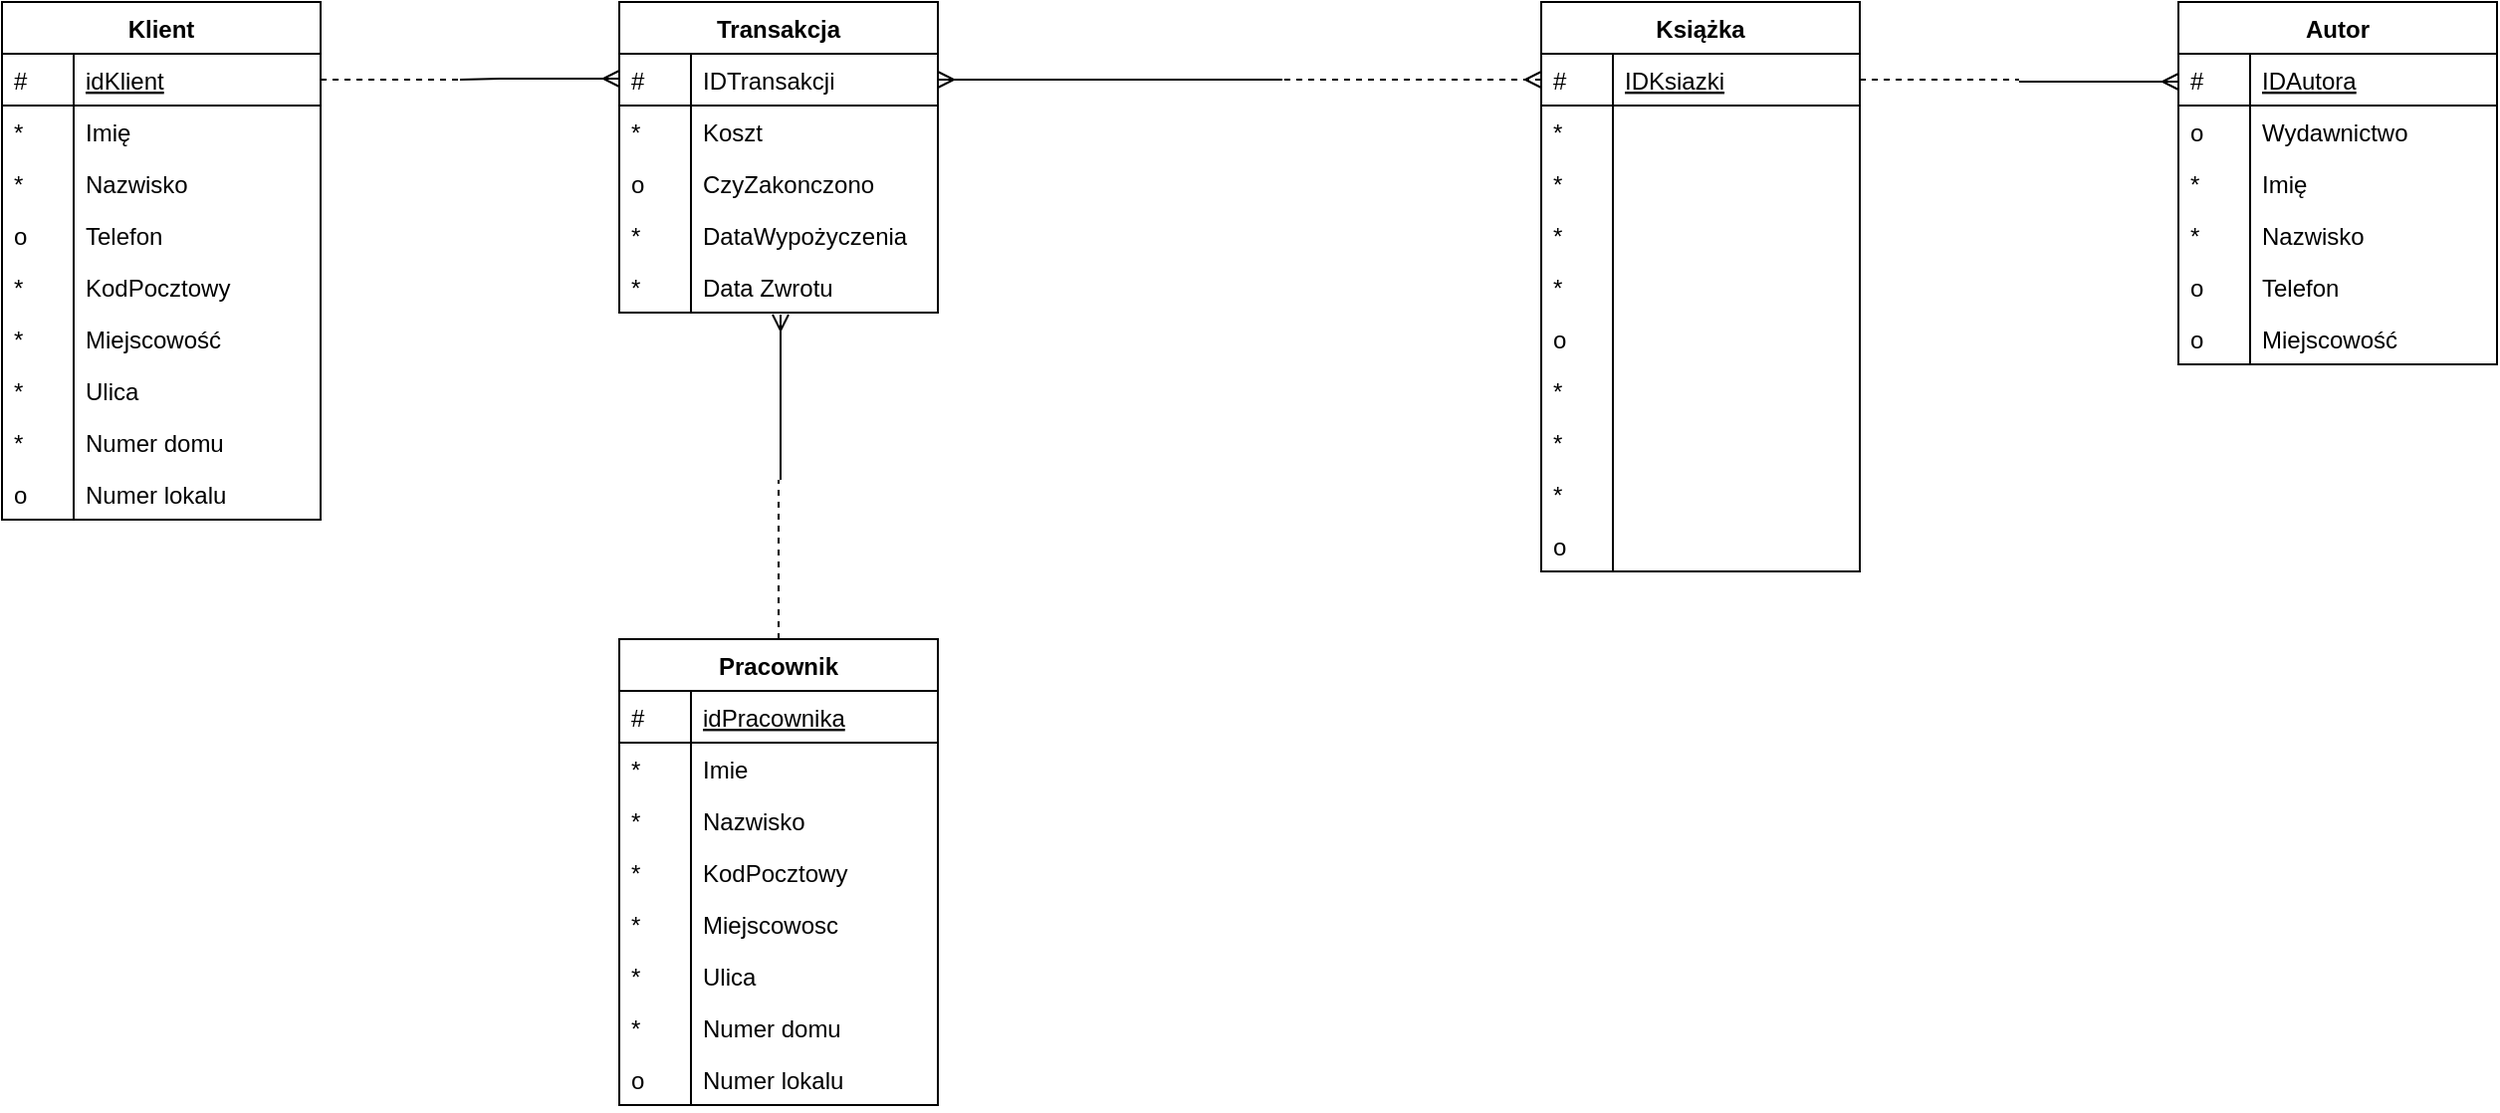<mxfile version="12.8.8" type="github">
  <diagram id="C5RBs43oDa-KdzZeNtuy" name="Page-1">
    <mxGraphModel dx="609" dy="768" grid="1" gridSize="10" guides="1" tooltips="1" connect="1" arrows="1" fold="1" page="1" pageScale="1" pageWidth="827" pageHeight="1169" math="0" shadow="0">
      <root>
        <mxCell id="WIyWlLk6GJQsqaUBKTNV-0" />
        <mxCell id="WIyWlLk6GJQsqaUBKTNV-1" parent="WIyWlLk6GJQsqaUBKTNV-0" />
        <mxCell id="8lfzlNklQH1xFzHcdUNi-162" value="Książka" style="swimlane;fontStyle=1;childLayout=stackLayout;horizontal=1;startSize=26;horizontalStack=0;resizeParent=1;resizeLast=0;collapsible=1;marginBottom=0;rounded=0;shadow=0;strokeWidth=1;" parent="WIyWlLk6GJQsqaUBKTNV-1" vertex="1">
          <mxGeometry x="930" y="130" width="160" height="286" as="geometry">
            <mxRectangle x="260" y="80" width="160" height="26" as="alternateBounds" />
          </mxGeometry>
        </mxCell>
        <mxCell id="8lfzlNklQH1xFzHcdUNi-163" value="IDKsiazki" style="shape=partialRectangle;top=0;left=0;right=0;bottom=1;align=left;verticalAlign=top;fillColor=none;spacingLeft=40;spacingRight=4;overflow=hidden;rotatable=0;points=[[0,0.5],[1,0.5]];portConstraint=eastwest;dropTarget=0;rounded=0;shadow=0;strokeWidth=1;fontStyle=4" parent="8lfzlNklQH1xFzHcdUNi-162" vertex="1">
          <mxGeometry y="26" width="160" height="26" as="geometry" />
        </mxCell>
        <mxCell id="8lfzlNklQH1xFzHcdUNi-164" value="#" style="shape=partialRectangle;top=0;left=0;bottom=0;fillColor=none;align=left;verticalAlign=top;spacingLeft=4;spacingRight=4;overflow=hidden;rotatable=0;points=[];portConstraint=eastwest;part=1;" parent="8lfzlNklQH1xFzHcdUNi-163" vertex="1" connectable="0">
          <mxGeometry width="36" height="26" as="geometry" />
        </mxCell>
        <mxCell id="8lfzlNklQH1xFzHcdUNi-167" value="" style="shape=partialRectangle;top=0;left=0;right=0;bottom=0;align=left;verticalAlign=top;fillColor=none;spacingLeft=40;spacingRight=4;overflow=hidden;rotatable=0;points=[[0,0.5],[1,0.5]];portConstraint=eastwest;dropTarget=0;rounded=0;shadow=0;strokeWidth=1;" parent="8lfzlNklQH1xFzHcdUNi-162" vertex="1">
          <mxGeometry y="52" width="160" height="26" as="geometry" />
        </mxCell>
        <mxCell id="8lfzlNklQH1xFzHcdUNi-168" value="*" style="shape=partialRectangle;top=0;left=0;bottom=0;fillColor=none;align=left;verticalAlign=top;spacingLeft=4;spacingRight=4;overflow=hidden;rotatable=0;points=[];portConstraint=eastwest;part=1;" parent="8lfzlNklQH1xFzHcdUNi-167" vertex="1" connectable="0">
          <mxGeometry width="36" height="26" as="geometry" />
        </mxCell>
        <mxCell id="8lfzlNklQH1xFzHcdUNi-169" value="" style="shape=partialRectangle;top=0;left=0;right=0;bottom=0;align=left;verticalAlign=top;fillColor=none;spacingLeft=40;spacingRight=4;overflow=hidden;rotatable=0;points=[[0,0.5],[1,0.5]];portConstraint=eastwest;dropTarget=0;rounded=0;shadow=0;strokeWidth=1;" parent="8lfzlNklQH1xFzHcdUNi-162" vertex="1">
          <mxGeometry y="78" width="160" height="26" as="geometry" />
        </mxCell>
        <mxCell id="8lfzlNklQH1xFzHcdUNi-170" value="*" style="shape=partialRectangle;top=0;left=0;bottom=0;fillColor=none;align=left;verticalAlign=top;spacingLeft=4;spacingRight=4;overflow=hidden;rotatable=0;points=[];portConstraint=eastwest;part=1;" parent="8lfzlNklQH1xFzHcdUNi-169" vertex="1" connectable="0">
          <mxGeometry width="36" height="26" as="geometry" />
        </mxCell>
        <mxCell id="8lfzlNklQH1xFzHcdUNi-171" value="" style="shape=partialRectangle;top=0;left=0;right=0;bottom=0;align=left;verticalAlign=top;fillColor=none;spacingLeft=40;spacingRight=4;overflow=hidden;rotatable=0;points=[[0,0.5],[1,0.5]];portConstraint=eastwest;dropTarget=0;rounded=0;shadow=0;strokeWidth=1;" parent="8lfzlNklQH1xFzHcdUNi-162" vertex="1">
          <mxGeometry y="104" width="160" height="26" as="geometry" />
        </mxCell>
        <mxCell id="8lfzlNklQH1xFzHcdUNi-172" value="*" style="shape=partialRectangle;top=0;left=0;bottom=0;fillColor=none;align=left;verticalAlign=top;spacingLeft=4;spacingRight=4;overflow=hidden;rotatable=0;points=[];portConstraint=eastwest;part=1;" parent="8lfzlNklQH1xFzHcdUNi-171" vertex="1" connectable="0">
          <mxGeometry width="36" height="26" as="geometry" />
        </mxCell>
        <mxCell id="8lfzlNklQH1xFzHcdUNi-173" value="" style="shape=partialRectangle;top=0;left=0;right=0;bottom=0;align=left;verticalAlign=top;fillColor=none;spacingLeft=40;spacingRight=4;overflow=hidden;rotatable=0;points=[[0,0.5],[1,0.5]];portConstraint=eastwest;dropTarget=0;rounded=0;shadow=0;strokeWidth=1;" parent="8lfzlNklQH1xFzHcdUNi-162" vertex="1">
          <mxGeometry y="130" width="160" height="26" as="geometry" />
        </mxCell>
        <mxCell id="8lfzlNklQH1xFzHcdUNi-174" value="*" style="shape=partialRectangle;top=0;left=0;bottom=0;fillColor=none;align=left;verticalAlign=top;spacingLeft=4;spacingRight=4;overflow=hidden;rotatable=0;points=[];portConstraint=eastwest;part=1;" parent="8lfzlNklQH1xFzHcdUNi-173" vertex="1" connectable="0">
          <mxGeometry width="36" height="26" as="geometry" />
        </mxCell>
        <mxCell id="8lfzlNklQH1xFzHcdUNi-175" value="" style="shape=partialRectangle;top=0;left=0;right=0;bottom=0;align=left;verticalAlign=top;fillColor=none;spacingLeft=40;spacingRight=4;overflow=hidden;rotatable=0;points=[[0,0.5],[1,0.5]];portConstraint=eastwest;dropTarget=0;rounded=0;shadow=0;strokeWidth=1;" parent="8lfzlNklQH1xFzHcdUNi-162" vertex="1">
          <mxGeometry y="156" width="160" height="26" as="geometry" />
        </mxCell>
        <mxCell id="8lfzlNklQH1xFzHcdUNi-176" value="o" style="shape=partialRectangle;top=0;left=0;bottom=0;fillColor=none;align=left;verticalAlign=top;spacingLeft=4;spacingRight=4;overflow=hidden;rotatable=0;points=[];portConstraint=eastwest;part=1;" parent="8lfzlNklQH1xFzHcdUNi-175" vertex="1" connectable="0">
          <mxGeometry width="36" height="26" as="geometry" />
        </mxCell>
        <mxCell id="8lfzlNklQH1xFzHcdUNi-177" value="" style="shape=partialRectangle;top=0;left=0;right=0;bottom=0;align=left;verticalAlign=top;fillColor=none;spacingLeft=40;spacingRight=4;overflow=hidden;rotatable=0;points=[[0,0.5],[1,0.5]];portConstraint=eastwest;dropTarget=0;rounded=0;shadow=0;strokeWidth=1;" parent="8lfzlNklQH1xFzHcdUNi-162" vertex="1">
          <mxGeometry y="182" width="160" height="26" as="geometry" />
        </mxCell>
        <mxCell id="8lfzlNklQH1xFzHcdUNi-178" value="*" style="shape=partialRectangle;top=0;left=0;bottom=0;fillColor=none;align=left;verticalAlign=top;spacingLeft=4;spacingRight=4;overflow=hidden;rotatable=0;points=[];portConstraint=eastwest;part=1;" parent="8lfzlNklQH1xFzHcdUNi-177" vertex="1" connectable="0">
          <mxGeometry width="36" height="26" as="geometry" />
        </mxCell>
        <mxCell id="8lfzlNklQH1xFzHcdUNi-179" value="" style="shape=partialRectangle;top=0;left=0;right=0;bottom=0;align=left;verticalAlign=top;fillColor=none;spacingLeft=40;spacingRight=4;overflow=hidden;rotatable=0;points=[[0,0.5],[1,0.5]];portConstraint=eastwest;dropTarget=0;rounded=0;shadow=0;strokeWidth=1;" parent="8lfzlNklQH1xFzHcdUNi-162" vertex="1">
          <mxGeometry y="208" width="160" height="26" as="geometry" />
        </mxCell>
        <mxCell id="8lfzlNklQH1xFzHcdUNi-180" value="*" style="shape=partialRectangle;top=0;left=0;bottom=0;fillColor=none;align=left;verticalAlign=top;spacingLeft=4;spacingRight=4;overflow=hidden;rotatable=0;points=[];portConstraint=eastwest;part=1;" parent="8lfzlNklQH1xFzHcdUNi-179" vertex="1" connectable="0">
          <mxGeometry width="36" height="26" as="geometry" />
        </mxCell>
        <mxCell id="8lfzlNklQH1xFzHcdUNi-181" value="" style="shape=partialRectangle;top=0;left=0;right=0;bottom=0;align=left;verticalAlign=top;fillColor=none;spacingLeft=40;spacingRight=4;overflow=hidden;rotatable=0;points=[[0,0.5],[1,0.5]];portConstraint=eastwest;dropTarget=0;rounded=0;shadow=0;strokeWidth=1;" parent="8lfzlNklQH1xFzHcdUNi-162" vertex="1">
          <mxGeometry y="234" width="160" height="26" as="geometry" />
        </mxCell>
        <mxCell id="8lfzlNklQH1xFzHcdUNi-182" value="*" style="shape=partialRectangle;top=0;left=0;bottom=0;fillColor=none;align=left;verticalAlign=top;spacingLeft=4;spacingRight=4;overflow=hidden;rotatable=0;points=[];portConstraint=eastwest;part=1;" parent="8lfzlNklQH1xFzHcdUNi-181" vertex="1" connectable="0">
          <mxGeometry width="36" height="26" as="geometry" />
        </mxCell>
        <mxCell id="8lfzlNklQH1xFzHcdUNi-183" value="" style="shape=partialRectangle;top=0;left=0;right=0;bottom=0;align=left;verticalAlign=top;fillColor=none;spacingLeft=40;spacingRight=4;overflow=hidden;rotatable=0;points=[[0,0.5],[1,0.5]];portConstraint=eastwest;dropTarget=0;rounded=0;shadow=0;strokeWidth=1;" parent="8lfzlNklQH1xFzHcdUNi-162" vertex="1">
          <mxGeometry y="260" width="160" height="26" as="geometry" />
        </mxCell>
        <mxCell id="8lfzlNklQH1xFzHcdUNi-184" value="o&#xa;" style="shape=partialRectangle;top=0;left=0;bottom=0;fillColor=none;align=left;verticalAlign=top;spacingLeft=4;spacingRight=4;overflow=hidden;rotatable=0;points=[];portConstraint=eastwest;part=1;" parent="8lfzlNklQH1xFzHcdUNi-183" vertex="1" connectable="0">
          <mxGeometry width="36" height="26" as="geometry" />
        </mxCell>
        <mxCell id="8lfzlNklQH1xFzHcdUNi-203" style="edgeStyle=orthogonalEdgeStyle;rounded=0;orthogonalLoop=1;jettySize=auto;html=1;exitX=0;exitY=0.5;exitDx=0;exitDy=0;startArrow=ERmany;startFill=0;endArrow=none;endFill=0;dashed=1;" parent="WIyWlLk6GJQsqaUBKTNV-1" source="8lfzlNklQH1xFzHcdUNi-163" edge="1">
          <mxGeometry relative="1" as="geometry">
            <mxPoint x="800" y="169" as="targetPoint" />
          </mxGeometry>
        </mxCell>
        <mxCell id="8lfzlNklQH1xFzHcdUNi-206" value="Autor" style="swimlane;fontStyle=1;childLayout=stackLayout;horizontal=1;startSize=26;horizontalStack=0;resizeParent=1;resizeLast=0;collapsible=1;marginBottom=0;rounded=0;shadow=0;strokeWidth=1;" parent="WIyWlLk6GJQsqaUBKTNV-1" vertex="1">
          <mxGeometry x="1250" y="130" width="160" height="182" as="geometry">
            <mxRectangle x="20" y="80" width="160" height="26" as="alternateBounds" />
          </mxGeometry>
        </mxCell>
        <mxCell id="8lfzlNklQH1xFzHcdUNi-207" value="IDAutora" style="shape=partialRectangle;top=0;left=0;right=0;bottom=1;align=left;verticalAlign=top;fillColor=none;spacingLeft=40;spacingRight=4;overflow=hidden;rotatable=0;points=[[0,0.5],[1,0.5]];portConstraint=eastwest;dropTarget=0;rounded=0;shadow=0;strokeWidth=1;fontStyle=4" parent="8lfzlNklQH1xFzHcdUNi-206" vertex="1">
          <mxGeometry y="26" width="160" height="26" as="geometry" />
        </mxCell>
        <mxCell id="8lfzlNklQH1xFzHcdUNi-208" value="#" style="shape=partialRectangle;top=0;left=0;bottom=0;fillColor=none;align=left;verticalAlign=top;spacingLeft=4;spacingRight=4;overflow=hidden;rotatable=0;points=[];portConstraint=eastwest;part=1;" parent="8lfzlNklQH1xFzHcdUNi-207" vertex="1" connectable="0">
          <mxGeometry width="36" height="26" as="geometry" />
        </mxCell>
        <mxCell id="8lfzlNklQH1xFzHcdUNi-227" value="Wydawnictwo" style="shape=partialRectangle;top=0;left=0;right=0;bottom=0;align=left;verticalAlign=top;fillColor=none;spacingLeft=40;spacingRight=4;overflow=hidden;rotatable=0;points=[[0,0.5],[1,0.5]];portConstraint=eastwest;dropTarget=0;rounded=0;shadow=0;strokeWidth=1;" parent="8lfzlNklQH1xFzHcdUNi-206" vertex="1">
          <mxGeometry y="52" width="160" height="26" as="geometry" />
        </mxCell>
        <mxCell id="8lfzlNklQH1xFzHcdUNi-228" value="o" style="shape=partialRectangle;top=0;left=0;bottom=0;fillColor=none;align=left;verticalAlign=top;spacingLeft=4;spacingRight=4;overflow=hidden;rotatable=0;points=[];portConstraint=eastwest;part=1;" parent="8lfzlNklQH1xFzHcdUNi-227" vertex="1" connectable="0">
          <mxGeometry width="36" height="26" as="geometry" />
        </mxCell>
        <mxCell id="8lfzlNklQH1xFzHcdUNi-232" value="Imię&#xa;" style="shape=partialRectangle;top=0;left=0;right=0;bottom=0;align=left;verticalAlign=top;fillColor=none;spacingLeft=40;spacingRight=4;overflow=hidden;rotatable=0;points=[[0,0.5],[1,0.5]];portConstraint=eastwest;dropTarget=0;rounded=0;shadow=0;strokeWidth=1;" parent="8lfzlNklQH1xFzHcdUNi-206" vertex="1">
          <mxGeometry y="78" width="160" height="26" as="geometry" />
        </mxCell>
        <mxCell id="8lfzlNklQH1xFzHcdUNi-233" value="*" style="shape=partialRectangle;top=0;left=0;bottom=0;fillColor=none;align=left;verticalAlign=top;spacingLeft=4;spacingRight=4;overflow=hidden;rotatable=0;points=[];portConstraint=eastwest;part=1;" parent="8lfzlNklQH1xFzHcdUNi-232" vertex="1" connectable="0">
          <mxGeometry width="36" height="26" as="geometry" />
        </mxCell>
        <mxCell id="8lfzlNklQH1xFzHcdUNi-211" value="Nazwisko" style="shape=partialRectangle;top=0;left=0;right=0;bottom=0;align=left;verticalAlign=top;fillColor=none;spacingLeft=40;spacingRight=4;overflow=hidden;rotatable=0;points=[[0,0.5],[1,0.5]];portConstraint=eastwest;dropTarget=0;rounded=0;shadow=0;strokeWidth=1;" parent="8lfzlNklQH1xFzHcdUNi-206" vertex="1">
          <mxGeometry y="104" width="160" height="26" as="geometry" />
        </mxCell>
        <mxCell id="8lfzlNklQH1xFzHcdUNi-212" value="*" style="shape=partialRectangle;top=0;left=0;bottom=0;fillColor=none;align=left;verticalAlign=top;spacingLeft=4;spacingRight=4;overflow=hidden;rotatable=0;points=[];portConstraint=eastwest;part=1;" parent="8lfzlNklQH1xFzHcdUNi-211" vertex="1" connectable="0">
          <mxGeometry width="36" height="26" as="geometry" />
        </mxCell>
        <mxCell id="8lfzlNklQH1xFzHcdUNi-213" value="Telefon" style="shape=partialRectangle;top=0;left=0;right=0;bottom=0;align=left;verticalAlign=top;fillColor=none;spacingLeft=40;spacingRight=4;overflow=hidden;rotatable=0;points=[[0,0.5],[1,0.5]];portConstraint=eastwest;dropTarget=0;rounded=0;shadow=0;strokeWidth=1;" parent="8lfzlNklQH1xFzHcdUNi-206" vertex="1">
          <mxGeometry y="130" width="160" height="26" as="geometry" />
        </mxCell>
        <mxCell id="8lfzlNklQH1xFzHcdUNi-214" value="o" style="shape=partialRectangle;top=0;left=0;bottom=0;fillColor=none;align=left;verticalAlign=top;spacingLeft=4;spacingRight=4;overflow=hidden;rotatable=0;points=[];portConstraint=eastwest;part=1;" parent="8lfzlNklQH1xFzHcdUNi-213" vertex="1" connectable="0">
          <mxGeometry width="36" height="26" as="geometry" />
        </mxCell>
        <mxCell id="8lfzlNklQH1xFzHcdUNi-217" value="Miejscowość" style="shape=partialRectangle;top=0;left=0;right=0;bottom=0;align=left;verticalAlign=top;fillColor=none;spacingLeft=40;spacingRight=4;overflow=hidden;rotatable=0;points=[[0,0.5],[1,0.5]];portConstraint=eastwest;dropTarget=0;rounded=0;shadow=0;strokeWidth=1;" parent="8lfzlNklQH1xFzHcdUNi-206" vertex="1">
          <mxGeometry y="156" width="160" height="26" as="geometry" />
        </mxCell>
        <mxCell id="8lfzlNklQH1xFzHcdUNi-218" value="o" style="shape=partialRectangle;top=0;left=0;bottom=0;fillColor=none;align=left;verticalAlign=top;spacingLeft=4;spacingRight=4;overflow=hidden;rotatable=0;points=[];portConstraint=eastwest;part=1;" parent="8lfzlNklQH1xFzHcdUNi-217" vertex="1" connectable="0">
          <mxGeometry width="36" height="26" as="geometry" />
        </mxCell>
        <mxCell id="8lfzlNklQH1xFzHcdUNi-229" value="" style="group" parent="WIyWlLk6GJQsqaUBKTNV-1" vertex="1" connectable="0">
          <mxGeometry x="1170" y="169" height="26" as="geometry" />
        </mxCell>
        <mxCell id="8lfzlNklQH1xFzHcdUNi-231" value="" style="group" parent="8lfzlNklQH1xFzHcdUNi-229" vertex="1" connectable="0">
          <mxGeometry height="26" as="geometry" />
        </mxCell>
        <mxCell id="8lfzlNklQH1xFzHcdUNi-200" style="edgeStyle=orthogonalEdgeStyle;rounded=0;orthogonalLoop=1;jettySize=auto;html=1;endArrow=ERmany;endFill=0;" parent="8lfzlNklQH1xFzHcdUNi-231" edge="1">
          <mxGeometry relative="1" as="geometry">
            <mxPoint y="1" as="sourcePoint" />
            <mxPoint x="80" y="1" as="targetPoint" />
            <Array as="points">
              <mxPoint x="80" y="1" />
            </Array>
          </mxGeometry>
        </mxCell>
        <mxCell id="8lfzlNklQH1xFzHcdUNi-202" style="edgeStyle=orthogonalEdgeStyle;rounded=0;orthogonalLoop=1;jettySize=auto;html=1;exitX=1;exitY=0.5;exitDx=0;exitDy=0;startArrow=none;startFill=0;endArrow=none;endFill=0;dashed=1;" parent="8lfzlNklQH1xFzHcdUNi-231" source="8lfzlNklQH1xFzHcdUNi-163" edge="1">
          <mxGeometry relative="1" as="geometry">
            <mxPoint as="targetPoint" />
          </mxGeometry>
        </mxCell>
        <mxCell id="BvbqnrCxeSnanP6W3uCe-31" style="edgeStyle=orthogonalEdgeStyle;rounded=0;orthogonalLoop=1;jettySize=auto;html=1;exitX=0.5;exitY=0;exitDx=0;exitDy=0;dashed=1;startArrow=none;startFill=0;endArrow=none;endFill=0;" parent="WIyWlLk6GJQsqaUBKTNV-1" source="BvbqnrCxeSnanP6W3uCe-35" edge="1">
          <mxGeometry relative="1" as="geometry">
            <mxPoint x="547" y="370" as="targetPoint" />
            <Array as="points">
              <mxPoint x="547" y="440" />
              <mxPoint x="547" y="440" />
            </Array>
          </mxGeometry>
        </mxCell>
        <mxCell id="BvbqnrCxeSnanP6W3uCe-32" style="edgeStyle=orthogonalEdgeStyle;rounded=0;orthogonalLoop=1;jettySize=auto;html=1;startArrow=none;startFill=0;endArrow=ERmany;endFill=0;entryX=1;entryY=0.5;entryDx=0;entryDy=0;" parent="WIyWlLk6GJQsqaUBKTNV-1" edge="1">
          <mxGeometry relative="1" as="geometry">
            <mxPoint x="627" y="169" as="targetPoint" />
            <mxPoint x="800" y="169" as="sourcePoint" />
          </mxGeometry>
        </mxCell>
        <mxCell id="BvbqnrCxeSnanP6W3uCe-33" style="edgeStyle=orthogonalEdgeStyle;rounded=0;orthogonalLoop=1;jettySize=auto;html=1;exitX=1;exitY=0.5;exitDx=0;exitDy=0;startArrow=none;startFill=0;endArrow=none;endFill=0;dashed=1;" parent="WIyWlLk6GJQsqaUBKTNV-1" source="BvbqnrCxeSnanP6W3uCe-1" edge="1">
          <mxGeometry relative="1" as="geometry">
            <mxPoint x="387" y="169" as="targetPoint" />
          </mxGeometry>
        </mxCell>
        <mxCell id="BvbqnrCxeSnanP6W3uCe-34" value="" style="endArrow=ERmany;html=1;rounded=0;endFill=0;edgeStyle=elbowEdgeStyle;elbow=vertical;" parent="WIyWlLk6GJQsqaUBKTNV-1" edge="1">
          <mxGeometry relative="1" as="geometry">
            <mxPoint x="548" y="370" as="sourcePoint" />
            <mxPoint x="548" y="287" as="targetPoint" />
            <Array as="points">
              <mxPoint x="548" y="350" />
            </Array>
          </mxGeometry>
        </mxCell>
        <mxCell id="BvbqnrCxeSnanP6W3uCe-0" value="Klient" style="swimlane;fontStyle=1;childLayout=stackLayout;horizontal=1;startSize=26;horizontalStack=0;resizeParent=1;resizeLast=0;collapsible=1;marginBottom=0;rounded=0;shadow=0;strokeWidth=1;" parent="WIyWlLk6GJQsqaUBKTNV-1" vertex="1">
          <mxGeometry x="157" y="130" width="160" height="260" as="geometry">
            <mxRectangle x="20" y="80" width="160" height="26" as="alternateBounds" />
          </mxGeometry>
        </mxCell>
        <mxCell id="BvbqnrCxeSnanP6W3uCe-1" value="idKlient" style="shape=partialRectangle;top=0;left=0;right=0;bottom=1;align=left;verticalAlign=top;fillColor=none;spacingLeft=40;spacingRight=4;overflow=hidden;rotatable=0;points=[[0,0.5],[1,0.5]];portConstraint=eastwest;dropTarget=0;rounded=0;shadow=0;strokeWidth=1;fontStyle=4" parent="BvbqnrCxeSnanP6W3uCe-0" vertex="1">
          <mxGeometry y="26" width="160" height="26" as="geometry" />
        </mxCell>
        <mxCell id="BvbqnrCxeSnanP6W3uCe-2" value="#" style="shape=partialRectangle;top=0;left=0;bottom=0;fillColor=none;align=left;verticalAlign=top;spacingLeft=4;spacingRight=4;overflow=hidden;rotatable=0;points=[];portConstraint=eastwest;part=1;" parent="BvbqnrCxeSnanP6W3uCe-1" vertex="1" connectable="0">
          <mxGeometry width="36" height="26" as="geometry" />
        </mxCell>
        <mxCell id="BvbqnrCxeSnanP6W3uCe-3" value="Imię&#xa;" style="shape=partialRectangle;top=0;left=0;right=0;bottom=0;align=left;verticalAlign=top;fillColor=none;spacingLeft=40;spacingRight=4;overflow=hidden;rotatable=0;points=[[0,0.5],[1,0.5]];portConstraint=eastwest;dropTarget=0;rounded=0;shadow=0;strokeWidth=1;" parent="BvbqnrCxeSnanP6W3uCe-0" vertex="1">
          <mxGeometry y="52" width="160" height="26" as="geometry" />
        </mxCell>
        <mxCell id="BvbqnrCxeSnanP6W3uCe-4" value="*" style="shape=partialRectangle;top=0;left=0;bottom=0;fillColor=none;align=left;verticalAlign=top;spacingLeft=4;spacingRight=4;overflow=hidden;rotatable=0;points=[];portConstraint=eastwest;part=1;" parent="BvbqnrCxeSnanP6W3uCe-3" vertex="1" connectable="0">
          <mxGeometry width="36" height="26" as="geometry" />
        </mxCell>
        <mxCell id="BvbqnrCxeSnanP6W3uCe-5" value="Nazwisko" style="shape=partialRectangle;top=0;left=0;right=0;bottom=0;align=left;verticalAlign=top;fillColor=none;spacingLeft=40;spacingRight=4;overflow=hidden;rotatable=0;points=[[0,0.5],[1,0.5]];portConstraint=eastwest;dropTarget=0;rounded=0;shadow=0;strokeWidth=1;" parent="BvbqnrCxeSnanP6W3uCe-0" vertex="1">
          <mxGeometry y="78" width="160" height="26" as="geometry" />
        </mxCell>
        <mxCell id="BvbqnrCxeSnanP6W3uCe-6" value="*" style="shape=partialRectangle;top=0;left=0;bottom=0;fillColor=none;align=left;verticalAlign=top;spacingLeft=4;spacingRight=4;overflow=hidden;rotatable=0;points=[];portConstraint=eastwest;part=1;" parent="BvbqnrCxeSnanP6W3uCe-5" vertex="1" connectable="0">
          <mxGeometry width="36" height="26" as="geometry" />
        </mxCell>
        <mxCell id="BvbqnrCxeSnanP6W3uCe-7" value="Telefon" style="shape=partialRectangle;top=0;left=0;right=0;bottom=0;align=left;verticalAlign=top;fillColor=none;spacingLeft=40;spacingRight=4;overflow=hidden;rotatable=0;points=[[0,0.5],[1,0.5]];portConstraint=eastwest;dropTarget=0;rounded=0;shadow=0;strokeWidth=1;" parent="BvbqnrCxeSnanP6W3uCe-0" vertex="1">
          <mxGeometry y="104" width="160" height="26" as="geometry" />
        </mxCell>
        <mxCell id="BvbqnrCxeSnanP6W3uCe-8" value="o" style="shape=partialRectangle;top=0;left=0;bottom=0;fillColor=none;align=left;verticalAlign=top;spacingLeft=4;spacingRight=4;overflow=hidden;rotatable=0;points=[];portConstraint=eastwest;part=1;" parent="BvbqnrCxeSnanP6W3uCe-7" vertex="1" connectable="0">
          <mxGeometry width="36" height="26" as="geometry" />
        </mxCell>
        <mxCell id="BvbqnrCxeSnanP6W3uCe-9" value="KodPocztowy" style="shape=partialRectangle;top=0;left=0;right=0;bottom=0;align=left;verticalAlign=top;fillColor=none;spacingLeft=40;spacingRight=4;overflow=hidden;rotatable=0;points=[[0,0.5],[1,0.5]];portConstraint=eastwest;dropTarget=0;rounded=0;shadow=0;strokeWidth=1;" parent="BvbqnrCxeSnanP6W3uCe-0" vertex="1">
          <mxGeometry y="130" width="160" height="26" as="geometry" />
        </mxCell>
        <mxCell id="BvbqnrCxeSnanP6W3uCe-10" value="*" style="shape=partialRectangle;top=0;left=0;bottom=0;fillColor=none;align=left;verticalAlign=top;spacingLeft=4;spacingRight=4;overflow=hidden;rotatable=0;points=[];portConstraint=eastwest;part=1;" parent="BvbqnrCxeSnanP6W3uCe-9" vertex="1" connectable="0">
          <mxGeometry width="36" height="26" as="geometry" />
        </mxCell>
        <mxCell id="BvbqnrCxeSnanP6W3uCe-11" value="Miejscowość" style="shape=partialRectangle;top=0;left=0;right=0;bottom=0;align=left;verticalAlign=top;fillColor=none;spacingLeft=40;spacingRight=4;overflow=hidden;rotatable=0;points=[[0,0.5],[1,0.5]];portConstraint=eastwest;dropTarget=0;rounded=0;shadow=0;strokeWidth=1;" parent="BvbqnrCxeSnanP6W3uCe-0" vertex="1">
          <mxGeometry y="156" width="160" height="26" as="geometry" />
        </mxCell>
        <mxCell id="BvbqnrCxeSnanP6W3uCe-12" value="*" style="shape=partialRectangle;top=0;left=0;bottom=0;fillColor=none;align=left;verticalAlign=top;spacingLeft=4;spacingRight=4;overflow=hidden;rotatable=0;points=[];portConstraint=eastwest;part=1;" parent="BvbqnrCxeSnanP6W3uCe-11" vertex="1" connectable="0">
          <mxGeometry width="36" height="26" as="geometry" />
        </mxCell>
        <mxCell id="BvbqnrCxeSnanP6W3uCe-13" value="Ulica" style="shape=partialRectangle;top=0;left=0;right=0;bottom=0;align=left;verticalAlign=top;fillColor=none;spacingLeft=40;spacingRight=4;overflow=hidden;rotatable=0;points=[[0,0.5],[1,0.5]];portConstraint=eastwest;dropTarget=0;rounded=0;shadow=0;strokeWidth=1;" parent="BvbqnrCxeSnanP6W3uCe-0" vertex="1">
          <mxGeometry y="182" width="160" height="26" as="geometry" />
        </mxCell>
        <mxCell id="BvbqnrCxeSnanP6W3uCe-14" value="*" style="shape=partialRectangle;top=0;left=0;bottom=0;fillColor=none;align=left;verticalAlign=top;spacingLeft=4;spacingRight=4;overflow=hidden;rotatable=0;points=[];portConstraint=eastwest;part=1;" parent="BvbqnrCxeSnanP6W3uCe-13" vertex="1" connectable="0">
          <mxGeometry width="36" height="26" as="geometry" />
        </mxCell>
        <mxCell id="BvbqnrCxeSnanP6W3uCe-15" value="Numer domu" style="shape=partialRectangle;top=0;left=0;right=0;bottom=0;align=left;verticalAlign=top;fillColor=none;spacingLeft=40;spacingRight=4;overflow=hidden;rotatable=0;points=[[0,0.5],[1,0.5]];portConstraint=eastwest;dropTarget=0;rounded=0;shadow=0;strokeWidth=1;" parent="BvbqnrCxeSnanP6W3uCe-0" vertex="1">
          <mxGeometry y="208" width="160" height="26" as="geometry" />
        </mxCell>
        <mxCell id="BvbqnrCxeSnanP6W3uCe-16" value="*" style="shape=partialRectangle;top=0;left=0;bottom=0;fillColor=none;align=left;verticalAlign=top;spacingLeft=4;spacingRight=4;overflow=hidden;rotatable=0;points=[];portConstraint=eastwest;part=1;" parent="BvbqnrCxeSnanP6W3uCe-15" vertex="1" connectable="0">
          <mxGeometry width="36" height="26" as="geometry" />
        </mxCell>
        <mxCell id="BvbqnrCxeSnanP6W3uCe-17" value="Numer lokalu" style="shape=partialRectangle;top=0;left=0;right=0;bottom=0;align=left;verticalAlign=top;fillColor=none;spacingLeft=40;spacingRight=4;overflow=hidden;rotatable=0;points=[[0,0.5],[1,0.5]];portConstraint=eastwest;dropTarget=0;rounded=0;shadow=0;strokeWidth=1;" parent="BvbqnrCxeSnanP6W3uCe-0" vertex="1">
          <mxGeometry y="234" width="160" height="26" as="geometry" />
        </mxCell>
        <mxCell id="BvbqnrCxeSnanP6W3uCe-18" value="o" style="shape=partialRectangle;top=0;left=0;bottom=0;fillColor=none;align=left;verticalAlign=top;spacingLeft=4;spacingRight=4;overflow=hidden;rotatable=0;points=[];portConstraint=eastwest;part=1;" parent="BvbqnrCxeSnanP6W3uCe-17" vertex="1" connectable="0">
          <mxGeometry width="36" height="26" as="geometry" />
        </mxCell>
        <mxCell id="BvbqnrCxeSnanP6W3uCe-19" value="Transakcja" style="swimlane;fontStyle=1;childLayout=stackLayout;horizontal=1;startSize=26;horizontalStack=0;resizeParent=1;resizeLast=0;collapsible=1;marginBottom=0;rounded=0;shadow=0;strokeWidth=1;" parent="WIyWlLk6GJQsqaUBKTNV-1" vertex="1">
          <mxGeometry x="467" y="130" width="160" height="156" as="geometry">
            <mxRectangle x="260" y="80" width="160" height="26" as="alternateBounds" />
          </mxGeometry>
        </mxCell>
        <mxCell id="BvbqnrCxeSnanP6W3uCe-20" style="edgeStyle=orthogonalEdgeStyle;rounded=0;orthogonalLoop=1;jettySize=auto;html=1;exitX=0;exitY=0.5;exitDx=0;exitDy=0;endArrow=none;endFill=0;startArrow=ERmany;startFill=0;" parent="BvbqnrCxeSnanP6W3uCe-19" edge="1">
          <mxGeometry relative="1" as="geometry">
            <mxPoint x="-80" y="39" as="targetPoint" />
            <mxPoint y="38.5" as="sourcePoint" />
            <Array as="points">
              <mxPoint x="-60" y="39" />
              <mxPoint x="-60" y="39" />
            </Array>
          </mxGeometry>
        </mxCell>
        <mxCell id="BvbqnrCxeSnanP6W3uCe-21" value="IDTransakcji" style="shape=partialRectangle;top=0;left=0;right=0;bottom=1;align=left;verticalAlign=top;fillColor=none;spacingLeft=40;spacingRight=4;overflow=hidden;rotatable=0;points=[[0,0.5],[1,0.5]];portConstraint=eastwest;dropTarget=0;rounded=0;shadow=0;strokeWidth=1;" parent="BvbqnrCxeSnanP6W3uCe-19" vertex="1">
          <mxGeometry y="26" width="160" height="26" as="geometry" />
        </mxCell>
        <mxCell id="BvbqnrCxeSnanP6W3uCe-22" value="#" style="shape=partialRectangle;top=0;left=0;bottom=0;fillColor=none;align=left;verticalAlign=top;spacingLeft=4;spacingRight=4;overflow=hidden;rotatable=0;points=[];portConstraint=eastwest;part=1;" parent="BvbqnrCxeSnanP6W3uCe-21" vertex="1" connectable="0">
          <mxGeometry width="36" height="26" as="geometry" />
        </mxCell>
        <mxCell id="BvbqnrCxeSnanP6W3uCe-23" value="Koszt" style="shape=partialRectangle;top=0;left=0;right=0;bottom=0;align=left;verticalAlign=top;fillColor=none;spacingLeft=40;spacingRight=4;overflow=hidden;rotatable=0;points=[[0,0.5],[1,0.5]];portConstraint=eastwest;dropTarget=0;rounded=0;shadow=0;strokeWidth=1;" parent="BvbqnrCxeSnanP6W3uCe-19" vertex="1">
          <mxGeometry y="52" width="160" height="26" as="geometry" />
        </mxCell>
        <mxCell id="BvbqnrCxeSnanP6W3uCe-24" value="*" style="shape=partialRectangle;top=0;left=0;bottom=0;fillColor=none;align=left;verticalAlign=top;spacingLeft=4;spacingRight=4;overflow=hidden;rotatable=0;points=[];portConstraint=eastwest;part=1;" parent="BvbqnrCxeSnanP6W3uCe-23" vertex="1" connectable="0">
          <mxGeometry width="36" height="26" as="geometry" />
        </mxCell>
        <mxCell id="BvbqnrCxeSnanP6W3uCe-25" value="CzyZakonczono" style="shape=partialRectangle;top=0;left=0;right=0;bottom=0;align=left;verticalAlign=top;fillColor=none;spacingLeft=40;spacingRight=4;overflow=hidden;rotatable=0;points=[[0,0.5],[1,0.5]];portConstraint=eastwest;dropTarget=0;rounded=0;shadow=0;strokeWidth=1;" parent="BvbqnrCxeSnanP6W3uCe-19" vertex="1">
          <mxGeometry y="78" width="160" height="26" as="geometry" />
        </mxCell>
        <mxCell id="BvbqnrCxeSnanP6W3uCe-26" value="o" style="shape=partialRectangle;top=0;left=0;bottom=0;fillColor=none;align=left;verticalAlign=top;spacingLeft=4;spacingRight=4;overflow=hidden;rotatable=0;points=[];portConstraint=eastwest;part=1;" parent="BvbqnrCxeSnanP6W3uCe-25" vertex="1" connectable="0">
          <mxGeometry width="36" height="26" as="geometry" />
        </mxCell>
        <mxCell id="BvbqnrCxeSnanP6W3uCe-27" value="DataWypożyczenia" style="shape=partialRectangle;top=0;left=0;right=0;bottom=0;align=left;verticalAlign=top;fillColor=none;spacingLeft=40;spacingRight=4;overflow=hidden;rotatable=0;points=[[0,0.5],[1,0.5]];portConstraint=eastwest;dropTarget=0;rounded=0;shadow=0;strokeWidth=1;" parent="BvbqnrCxeSnanP6W3uCe-19" vertex="1">
          <mxGeometry y="104" width="160" height="26" as="geometry" />
        </mxCell>
        <mxCell id="BvbqnrCxeSnanP6W3uCe-28" value="*" style="shape=partialRectangle;top=0;left=0;bottom=0;fillColor=none;align=left;verticalAlign=top;spacingLeft=4;spacingRight=4;overflow=hidden;rotatable=0;points=[];portConstraint=eastwest;part=1;" parent="BvbqnrCxeSnanP6W3uCe-27" vertex="1" connectable="0">
          <mxGeometry width="36" height="26" as="geometry" />
        </mxCell>
        <mxCell id="BvbqnrCxeSnanP6W3uCe-29" value="Data Zwrotu" style="shape=partialRectangle;top=0;left=0;right=0;bottom=0;align=left;verticalAlign=top;fillColor=none;spacingLeft=40;spacingRight=4;overflow=hidden;rotatable=0;points=[[0,0.5],[1,0.5]];portConstraint=eastwest;dropTarget=0;rounded=0;shadow=0;strokeWidth=1;" parent="BvbqnrCxeSnanP6W3uCe-19" vertex="1">
          <mxGeometry y="130" width="160" height="26" as="geometry" />
        </mxCell>
        <mxCell id="BvbqnrCxeSnanP6W3uCe-30" value="*" style="shape=partialRectangle;top=0;left=0;bottom=0;fillColor=none;align=left;verticalAlign=top;spacingLeft=4;spacingRight=4;overflow=hidden;rotatable=0;points=[];portConstraint=eastwest;part=1;" parent="BvbqnrCxeSnanP6W3uCe-29" vertex="1" connectable="0">
          <mxGeometry width="36" height="26" as="geometry" />
        </mxCell>
        <mxCell id="BvbqnrCxeSnanP6W3uCe-35" value="Pracownik" style="swimlane;fontStyle=1;childLayout=stackLayout;horizontal=1;startSize=26;horizontalStack=0;resizeParent=1;resizeLast=0;collapsible=1;marginBottom=0;rounded=0;shadow=0;strokeWidth=1;" parent="WIyWlLk6GJQsqaUBKTNV-1" vertex="1">
          <mxGeometry x="467" y="450" width="160" height="234" as="geometry">
            <mxRectangle x="260" y="270" width="160" height="26" as="alternateBounds" />
          </mxGeometry>
        </mxCell>
        <mxCell id="BvbqnrCxeSnanP6W3uCe-36" value="idPracownika" style="shape=partialRectangle;top=0;left=0;right=0;bottom=1;align=left;verticalAlign=top;fillColor=none;spacingLeft=40;spacingRight=4;overflow=hidden;rotatable=0;points=[[0,0.5],[1,0.5]];portConstraint=eastwest;dropTarget=0;rounded=0;shadow=0;strokeWidth=1;fontStyle=4" parent="BvbqnrCxeSnanP6W3uCe-35" vertex="1">
          <mxGeometry y="26" width="160" height="26" as="geometry" />
        </mxCell>
        <mxCell id="BvbqnrCxeSnanP6W3uCe-37" value="#" style="shape=partialRectangle;top=0;left=0;bottom=0;fillColor=none;align=left;verticalAlign=top;spacingLeft=4;spacingRight=4;overflow=hidden;rotatable=0;points=[];portConstraint=eastwest;part=1;" parent="BvbqnrCxeSnanP6W3uCe-36" vertex="1" connectable="0">
          <mxGeometry width="36" height="26" as="geometry" />
        </mxCell>
        <mxCell id="BvbqnrCxeSnanP6W3uCe-38" value="Imie" style="shape=partialRectangle;top=0;left=0;right=0;bottom=0;align=left;verticalAlign=top;fillColor=none;spacingLeft=40;spacingRight=4;overflow=hidden;rotatable=0;points=[[0,0.5],[1,0.5]];portConstraint=eastwest;dropTarget=0;rounded=0;shadow=0;strokeWidth=1;" parent="BvbqnrCxeSnanP6W3uCe-35" vertex="1">
          <mxGeometry y="52" width="160" height="26" as="geometry" />
        </mxCell>
        <mxCell id="BvbqnrCxeSnanP6W3uCe-39" value="*" style="shape=partialRectangle;top=0;left=0;bottom=0;fillColor=none;align=left;verticalAlign=top;spacingLeft=4;spacingRight=4;overflow=hidden;rotatable=0;points=[];portConstraint=eastwest;part=1;" parent="BvbqnrCxeSnanP6W3uCe-38" vertex="1" connectable="0">
          <mxGeometry width="36" height="26" as="geometry" />
        </mxCell>
        <mxCell id="BvbqnrCxeSnanP6W3uCe-40" value="Nazwisko" style="shape=partialRectangle;top=0;left=0;right=0;bottom=0;align=left;verticalAlign=top;fillColor=none;spacingLeft=40;spacingRight=4;overflow=hidden;rotatable=0;points=[[0,0.5],[1,0.5]];portConstraint=eastwest;dropTarget=0;rounded=0;shadow=0;strokeWidth=1;" parent="BvbqnrCxeSnanP6W3uCe-35" vertex="1">
          <mxGeometry y="78" width="160" height="26" as="geometry" />
        </mxCell>
        <mxCell id="BvbqnrCxeSnanP6W3uCe-41" value="*" style="shape=partialRectangle;top=0;left=0;bottom=0;fillColor=none;align=left;verticalAlign=top;spacingLeft=4;spacingRight=4;overflow=hidden;rotatable=0;points=[];portConstraint=eastwest;part=1;" parent="BvbqnrCxeSnanP6W3uCe-40" vertex="1" connectable="0">
          <mxGeometry width="36" height="26" as="geometry" />
        </mxCell>
        <mxCell id="BvbqnrCxeSnanP6W3uCe-42" value="KodPocztowy" style="shape=partialRectangle;top=0;left=0;right=0;bottom=0;align=left;verticalAlign=top;fillColor=none;spacingLeft=40;spacingRight=4;overflow=hidden;rotatable=0;points=[[0,0.5],[1,0.5]];portConstraint=eastwest;dropTarget=0;rounded=0;shadow=0;strokeWidth=1;" parent="BvbqnrCxeSnanP6W3uCe-35" vertex="1">
          <mxGeometry y="104" width="160" height="26" as="geometry" />
        </mxCell>
        <mxCell id="BvbqnrCxeSnanP6W3uCe-43" value="*" style="shape=partialRectangle;top=0;left=0;bottom=0;fillColor=none;align=left;verticalAlign=top;spacingLeft=4;spacingRight=4;overflow=hidden;rotatable=0;points=[];portConstraint=eastwest;part=1;" parent="BvbqnrCxeSnanP6W3uCe-42" vertex="1" connectable="0">
          <mxGeometry width="36" height="26" as="geometry" />
        </mxCell>
        <mxCell id="BvbqnrCxeSnanP6W3uCe-44" value="Miejscowosc" style="shape=partialRectangle;top=0;left=0;right=0;bottom=0;align=left;verticalAlign=top;fillColor=none;spacingLeft=40;spacingRight=4;overflow=hidden;rotatable=0;points=[[0,0.5],[1,0.5]];portConstraint=eastwest;dropTarget=0;rounded=0;shadow=0;strokeWidth=1;" parent="BvbqnrCxeSnanP6W3uCe-35" vertex="1">
          <mxGeometry y="130" width="160" height="26" as="geometry" />
        </mxCell>
        <mxCell id="BvbqnrCxeSnanP6W3uCe-45" value="*" style="shape=partialRectangle;top=0;left=0;bottom=0;fillColor=none;align=left;verticalAlign=top;spacingLeft=4;spacingRight=4;overflow=hidden;rotatable=0;points=[];portConstraint=eastwest;part=1;" parent="BvbqnrCxeSnanP6W3uCe-44" vertex="1" connectable="0">
          <mxGeometry width="36" height="26" as="geometry" />
        </mxCell>
        <mxCell id="BvbqnrCxeSnanP6W3uCe-46" value="Ulica" style="shape=partialRectangle;top=0;left=0;right=0;bottom=0;align=left;verticalAlign=top;fillColor=none;spacingLeft=40;spacingRight=4;overflow=hidden;rotatable=0;points=[[0,0.5],[1,0.5]];portConstraint=eastwest;dropTarget=0;rounded=0;shadow=0;strokeWidth=1;" parent="BvbqnrCxeSnanP6W3uCe-35" vertex="1">
          <mxGeometry y="156" width="160" height="26" as="geometry" />
        </mxCell>
        <mxCell id="BvbqnrCxeSnanP6W3uCe-47" value="*" style="shape=partialRectangle;top=0;left=0;bottom=0;fillColor=none;align=left;verticalAlign=top;spacingLeft=4;spacingRight=4;overflow=hidden;rotatable=0;points=[];portConstraint=eastwest;part=1;" parent="BvbqnrCxeSnanP6W3uCe-46" vertex="1" connectable="0">
          <mxGeometry width="36" height="26" as="geometry" />
        </mxCell>
        <mxCell id="BvbqnrCxeSnanP6W3uCe-48" value="Numer domu" style="shape=partialRectangle;top=0;left=0;right=0;bottom=0;align=left;verticalAlign=top;fillColor=none;spacingLeft=40;spacingRight=4;overflow=hidden;rotatable=0;points=[[0,0.5],[1,0.5]];portConstraint=eastwest;dropTarget=0;rounded=0;shadow=0;strokeWidth=1;" parent="BvbqnrCxeSnanP6W3uCe-35" vertex="1">
          <mxGeometry y="182" width="160" height="26" as="geometry" />
        </mxCell>
        <mxCell id="BvbqnrCxeSnanP6W3uCe-49" value="*" style="shape=partialRectangle;top=0;left=0;bottom=0;fillColor=none;align=left;verticalAlign=top;spacingLeft=4;spacingRight=4;overflow=hidden;rotatable=0;points=[];portConstraint=eastwest;part=1;" parent="BvbqnrCxeSnanP6W3uCe-48" vertex="1" connectable="0">
          <mxGeometry width="36" height="26" as="geometry" />
        </mxCell>
        <mxCell id="BvbqnrCxeSnanP6W3uCe-50" value="Numer lokalu" style="shape=partialRectangle;top=0;left=0;right=0;bottom=0;align=left;verticalAlign=top;fillColor=none;spacingLeft=40;spacingRight=4;overflow=hidden;rotatable=0;points=[[0,0.5],[1,0.5]];portConstraint=eastwest;dropTarget=0;rounded=0;shadow=0;strokeWidth=1;" parent="BvbqnrCxeSnanP6W3uCe-35" vertex="1">
          <mxGeometry y="208" width="160" height="26" as="geometry" />
        </mxCell>
        <mxCell id="BvbqnrCxeSnanP6W3uCe-51" value="o" style="shape=partialRectangle;top=0;left=0;bottom=0;fillColor=none;align=left;verticalAlign=top;spacingLeft=4;spacingRight=4;overflow=hidden;rotatable=0;points=[];portConstraint=eastwest;part=1;" parent="BvbqnrCxeSnanP6W3uCe-50" vertex="1" connectable="0">
          <mxGeometry width="36" height="26" as="geometry" />
        </mxCell>
      </root>
    </mxGraphModel>
  </diagram>
</mxfile>

